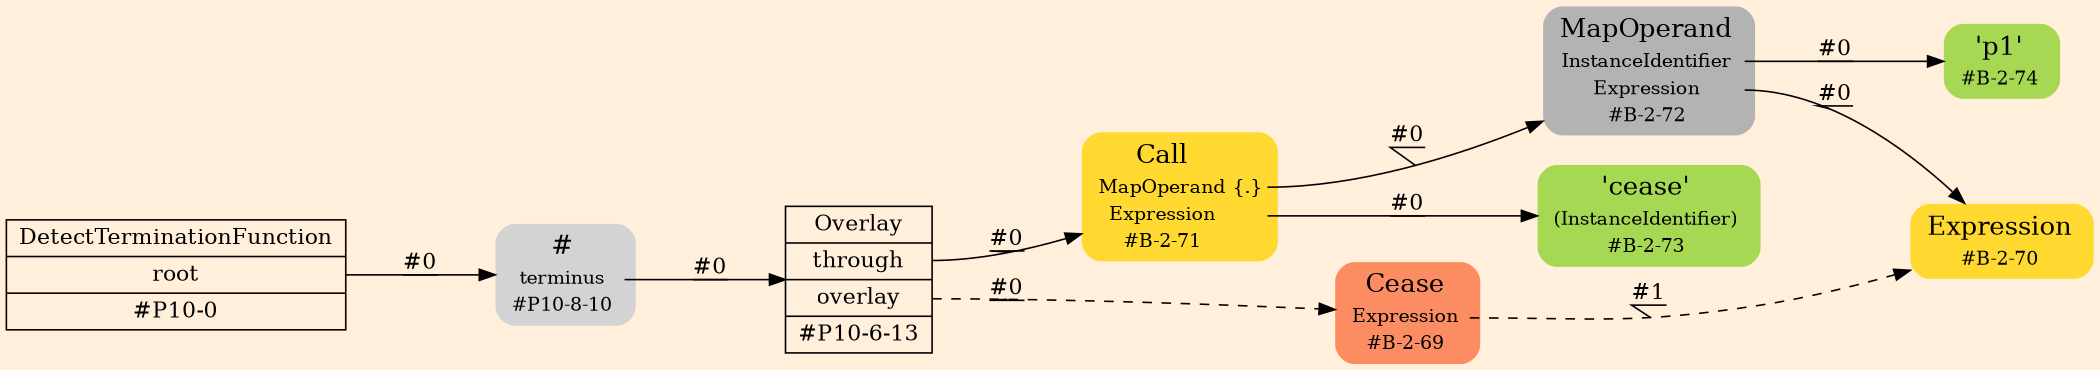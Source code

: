 digraph Inferno {
graph [
rankdir = "LR"
ranksep = 1.0
size = "14,20"
bgcolor = antiquewhite1
];
node [
];
"CR#P10-0" [
shape = "record"
fillcolor = "transparent"
label = "<fixed> DetectTerminationFunction | <port0> root | <port1> #P10-0"
style = "filled"
fontsize = "14"
fillcolor = antiquewhite1
];
"#P10-8-10" [
shape = "plaintext"
label = <<TABLE BORDER="0" CELLBORDER="0" CELLSPACING="0">
 <TR>
  <TD><FONT POINT-SIZE="16.0">#</FONT></TD>
  <TD></TD>
 </TR>
 <TR>
  <TD>terminus</TD>
  <TD PORT="port0"></TD>
 </TR>
 <TR>
  <TD>#P10-8-10</TD>
  <TD PORT="port1"></TD>
 </TR>
</TABLE>>
style = "rounded,filled"
fontsize = "12"
];
"#P10-6-13" [
shape = "record"
label = "<fixed> Overlay | <port0> through | <port1> overlay | <port2> #P10-6-13"
style = "filled"
fontsize = "14"
fillcolor = antiquewhite1
];
"#B-2-71" [
shape = "plaintext"
fillcolor = "/set28/6"
label = <<TABLE BORDER="0" CELLBORDER="0" CELLSPACING="0">
 <TR>
  <TD><FONT POINT-SIZE="16.0">Call</FONT></TD>
  <TD></TD>
 </TR>
 <TR>
  <TD>MapOperand</TD>
  <TD PORT="port0">{.}</TD>
 </TR>
 <TR>
  <TD>Expression</TD>
  <TD PORT="port1"></TD>
 </TR>
 <TR>
  <TD>#B-2-71</TD>
  <TD PORT="port2"></TD>
 </TR>
</TABLE>>
style = "rounded,filled"
fontsize = "12"
];
"#B-2-72" [
shape = "plaintext"
fillcolor = "/set28/8"
label = <<TABLE BORDER="0" CELLBORDER="0" CELLSPACING="0">
 <TR>
  <TD><FONT POINT-SIZE="16.0">MapOperand</FONT></TD>
  <TD></TD>
 </TR>
 <TR>
  <TD>InstanceIdentifier</TD>
  <TD PORT="port0"></TD>
 </TR>
 <TR>
  <TD>Expression</TD>
  <TD PORT="port1"></TD>
 </TR>
 <TR>
  <TD>#B-2-72</TD>
  <TD PORT="port2"></TD>
 </TR>
</TABLE>>
style = "rounded,filled"
fontsize = "12"
];
"#B-2-74" [
shape = "plaintext"
fillcolor = "/set28/5"
label = <<TABLE BORDER="0" CELLBORDER="0" CELLSPACING="0">
 <TR>
  <TD><FONT POINT-SIZE="16.0">'p1'</FONT></TD>
  <TD></TD>
 </TR>
 <TR>
  <TD>#B-2-74</TD>
  <TD PORT="port0"></TD>
 </TR>
</TABLE>>
style = "rounded,filled"
fontsize = "12"
];
"#B-2-70" [
shape = "plaintext"
fillcolor = "/set28/6"
label = <<TABLE BORDER="0" CELLBORDER="0" CELLSPACING="0">
 <TR>
  <TD><FONT POINT-SIZE="16.0">Expression</FONT></TD>
  <TD></TD>
 </TR>
 <TR>
  <TD>#B-2-70</TD>
  <TD PORT="port0"></TD>
 </TR>
</TABLE>>
style = "rounded,filled"
fontsize = "12"
];
"#B-2-73" [
shape = "plaintext"
fillcolor = "/set28/5"
label = <<TABLE BORDER="0" CELLBORDER="0" CELLSPACING="0">
 <TR>
  <TD><FONT POINT-SIZE="16.0">'cease'</FONT></TD>
  <TD></TD>
 </TR>
 <TR>
  <TD>(InstanceIdentifier)</TD>
  <TD PORT="port0"></TD>
 </TR>
 <TR>
  <TD>#B-2-73</TD>
  <TD PORT="port1"></TD>
 </TR>
</TABLE>>
style = "rounded,filled"
fontsize = "12"
];
"#B-2-69" [
shape = "plaintext"
fillcolor = "/set28/2"
label = <<TABLE BORDER="0" CELLBORDER="0" CELLSPACING="0">
 <TR>
  <TD><FONT POINT-SIZE="16.0">Cease</FONT></TD>
  <TD></TD>
 </TR>
 <TR>
  <TD>Expression</TD>
  <TD PORT="port0"></TD>
 </TR>
 <TR>
  <TD>#B-2-69</TD>
  <TD PORT="port1"></TD>
 </TR>
</TABLE>>
style = "rounded,filled"
fontsize = "12"
];
"CR#P10-0":port0 -> "#P10-8-10" [style="solid"
label = "#0"
decorate = true
];
"#P10-8-10":port0 -> "#P10-6-13" [style="solid"
label = "#0"
decorate = true
];
"#P10-6-13":port0 -> "#B-2-71" [style="solid"
label = "#0"
decorate = true
];
"#P10-6-13":port1 -> "#B-2-69" [style="dashed"
label = "#0"
decorate = true
];
"#B-2-71":port0 -> "#B-2-72" [style="solid"
label = "#0"
decorate = true
];
"#B-2-71":port1 -> "#B-2-73" [style="solid"
label = "#0"
decorate = true
];
"#B-2-72":port0 -> "#B-2-74" [style="solid"
label = "#0"
decorate = true
];
"#B-2-72":port1 -> "#B-2-70" [style="solid"
label = "#0"
decorate = true
];
"#B-2-69":port0 -> "#B-2-70" [style="dashed"
label = "#1"
decorate = true
];
}
